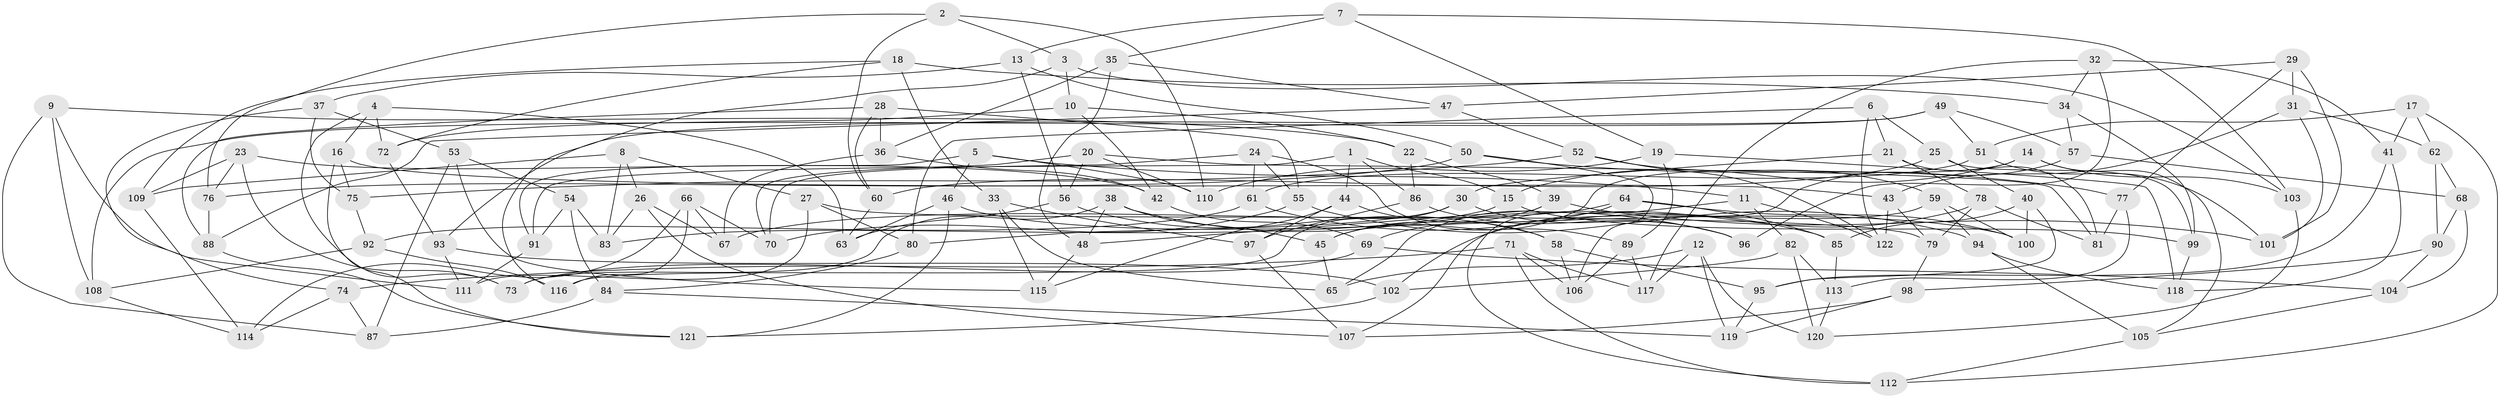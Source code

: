 // Generated by graph-tools (version 1.1) at 2025/59/03/09/25 04:59:00]
// undirected, 122 vertices, 244 edges
graph export_dot {
graph [start="1"]
  node [color=gray90,style=filled];
  1;
  2;
  3;
  4;
  5;
  6;
  7;
  8;
  9;
  10;
  11;
  12;
  13;
  14;
  15;
  16;
  17;
  18;
  19;
  20;
  21;
  22;
  23;
  24;
  25;
  26;
  27;
  28;
  29;
  30;
  31;
  32;
  33;
  34;
  35;
  36;
  37;
  38;
  39;
  40;
  41;
  42;
  43;
  44;
  45;
  46;
  47;
  48;
  49;
  50;
  51;
  52;
  53;
  54;
  55;
  56;
  57;
  58;
  59;
  60;
  61;
  62;
  63;
  64;
  65;
  66;
  67;
  68;
  69;
  70;
  71;
  72;
  73;
  74;
  75;
  76;
  77;
  78;
  79;
  80;
  81;
  82;
  83;
  84;
  85;
  86;
  87;
  88;
  89;
  90;
  91;
  92;
  93;
  94;
  95;
  96;
  97;
  98;
  99;
  100;
  101;
  102;
  103;
  104;
  105;
  106;
  107;
  108;
  109;
  110;
  111;
  112;
  113;
  114;
  115;
  116;
  117;
  118;
  119;
  120;
  121;
  122;
  1 -- 44;
  1 -- 91;
  1 -- 86;
  1 -- 15;
  2 -- 76;
  2 -- 110;
  2 -- 3;
  2 -- 60;
  3 -- 116;
  3 -- 103;
  3 -- 10;
  4 -- 72;
  4 -- 63;
  4 -- 16;
  4 -- 73;
  5 -- 91;
  5 -- 11;
  5 -- 46;
  5 -- 110;
  6 -- 25;
  6 -- 122;
  6 -- 21;
  6 -- 80;
  7 -- 13;
  7 -- 19;
  7 -- 35;
  7 -- 103;
  8 -- 26;
  8 -- 83;
  8 -- 109;
  8 -- 27;
  9 -- 87;
  9 -- 108;
  9 -- 111;
  9 -- 22;
  10 -- 22;
  10 -- 42;
  10 -- 72;
  11 -- 65;
  11 -- 82;
  11 -- 122;
  12 -- 65;
  12 -- 119;
  12 -- 117;
  12 -- 120;
  13 -- 56;
  13 -- 37;
  13 -- 50;
  14 -- 105;
  14 -- 103;
  14 -- 15;
  14 -- 45;
  15 -- 83;
  15 -- 99;
  16 -- 43;
  16 -- 75;
  16 -- 121;
  17 -- 112;
  17 -- 41;
  17 -- 51;
  17 -- 62;
  18 -- 33;
  18 -- 72;
  18 -- 109;
  18 -- 34;
  19 -- 89;
  19 -- 110;
  19 -- 118;
  20 -- 110;
  20 -- 70;
  20 -- 56;
  20 -- 81;
  21 -- 30;
  21 -- 81;
  21 -- 78;
  22 -- 39;
  22 -- 86;
  23 -- 109;
  23 -- 73;
  23 -- 42;
  23 -- 76;
  24 -- 89;
  24 -- 55;
  24 -- 70;
  24 -- 61;
  25 -- 40;
  25 -- 99;
  25 -- 60;
  26 -- 107;
  26 -- 67;
  26 -- 83;
  27 -- 80;
  27 -- 79;
  27 -- 111;
  28 -- 60;
  28 -- 55;
  28 -- 36;
  28 -- 88;
  29 -- 47;
  29 -- 101;
  29 -- 77;
  29 -- 31;
  30 -- 116;
  30 -- 80;
  30 -- 96;
  31 -- 43;
  31 -- 101;
  31 -- 62;
  32 -- 117;
  32 -- 34;
  32 -- 41;
  32 -- 96;
  33 -- 65;
  33 -- 97;
  33 -- 115;
  34 -- 57;
  34 -- 99;
  35 -- 36;
  35 -- 48;
  35 -- 47;
  36 -- 67;
  36 -- 42;
  37 -- 74;
  37 -- 75;
  37 -- 53;
  38 -- 96;
  38 -- 45;
  38 -- 73;
  38 -- 48;
  39 -- 45;
  39 -- 101;
  39 -- 48;
  40 -- 95;
  40 -- 100;
  40 -- 85;
  41 -- 95;
  41 -- 118;
  42 -- 69;
  43 -- 122;
  43 -- 79;
  44 -- 97;
  44 -- 115;
  44 -- 58;
  45 -- 65;
  46 -- 63;
  46 -- 100;
  46 -- 121;
  47 -- 88;
  47 -- 52;
  48 -- 115;
  49 -- 57;
  49 -- 51;
  49 -- 93;
  49 -- 108;
  50 -- 76;
  50 -- 77;
  50 -- 106;
  51 -- 61;
  51 -- 101;
  52 -- 122;
  52 -- 59;
  52 -- 75;
  53 -- 54;
  53 -- 115;
  53 -- 87;
  54 -- 84;
  54 -- 91;
  54 -- 83;
  55 -- 94;
  55 -- 70;
  56 -- 63;
  56 -- 58;
  57 -- 68;
  57 -- 112;
  58 -- 95;
  58 -- 106;
  59 -- 100;
  59 -- 94;
  59 -- 107;
  60 -- 63;
  61 -- 92;
  61 -- 85;
  62 -- 90;
  62 -- 68;
  64 -- 69;
  64 -- 100;
  64 -- 85;
  64 -- 67;
  66 -- 114;
  66 -- 116;
  66 -- 67;
  66 -- 70;
  68 -- 104;
  68 -- 90;
  69 -- 73;
  69 -- 104;
  71 -- 74;
  71 -- 106;
  71 -- 112;
  71 -- 117;
  72 -- 93;
  74 -- 114;
  74 -- 87;
  75 -- 92;
  76 -- 88;
  77 -- 81;
  77 -- 113;
  78 -- 81;
  78 -- 79;
  78 -- 102;
  79 -- 98;
  80 -- 84;
  82 -- 113;
  82 -- 102;
  82 -- 120;
  84 -- 119;
  84 -- 87;
  85 -- 113;
  86 -- 96;
  86 -- 97;
  88 -- 121;
  89 -- 106;
  89 -- 117;
  90 -- 104;
  90 -- 98;
  91 -- 111;
  92 -- 116;
  92 -- 108;
  93 -- 111;
  93 -- 102;
  94 -- 105;
  94 -- 118;
  95 -- 119;
  97 -- 107;
  98 -- 119;
  98 -- 107;
  99 -- 118;
  102 -- 121;
  103 -- 120;
  104 -- 105;
  105 -- 112;
  108 -- 114;
  109 -- 114;
  113 -- 120;
}
